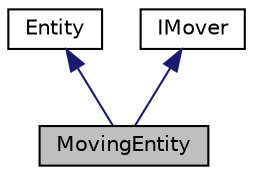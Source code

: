 digraph "MovingEntity"
{
  edge [fontname="Helvetica",fontsize="10",labelfontname="Helvetica",labelfontsize="10"];
  node [fontname="Helvetica",fontsize="10",shape=record];
  Node1 [label="MovingEntity",height=0.2,width=0.4,color="black", fillcolor="grey75", style="filled", fontcolor="black"];
  Node2 -> Node1 [dir="back",color="midnightblue",fontsize="10",style="solid",fontname="Helvetica"];
  Node2 [label="Entity",height=0.2,width=0.4,color="black", fillcolor="white", style="filled",URL="$classEntity.html"];
  Node3 -> Node1 [dir="back",color="midnightblue",fontsize="10",style="solid",fontname="Helvetica"];
  Node3 [label="IMover",height=0.2,width=0.4,color="black", fillcolor="white", style="filled",URL="$classIMover.html",tooltip="IMover abstract class. "];
}
